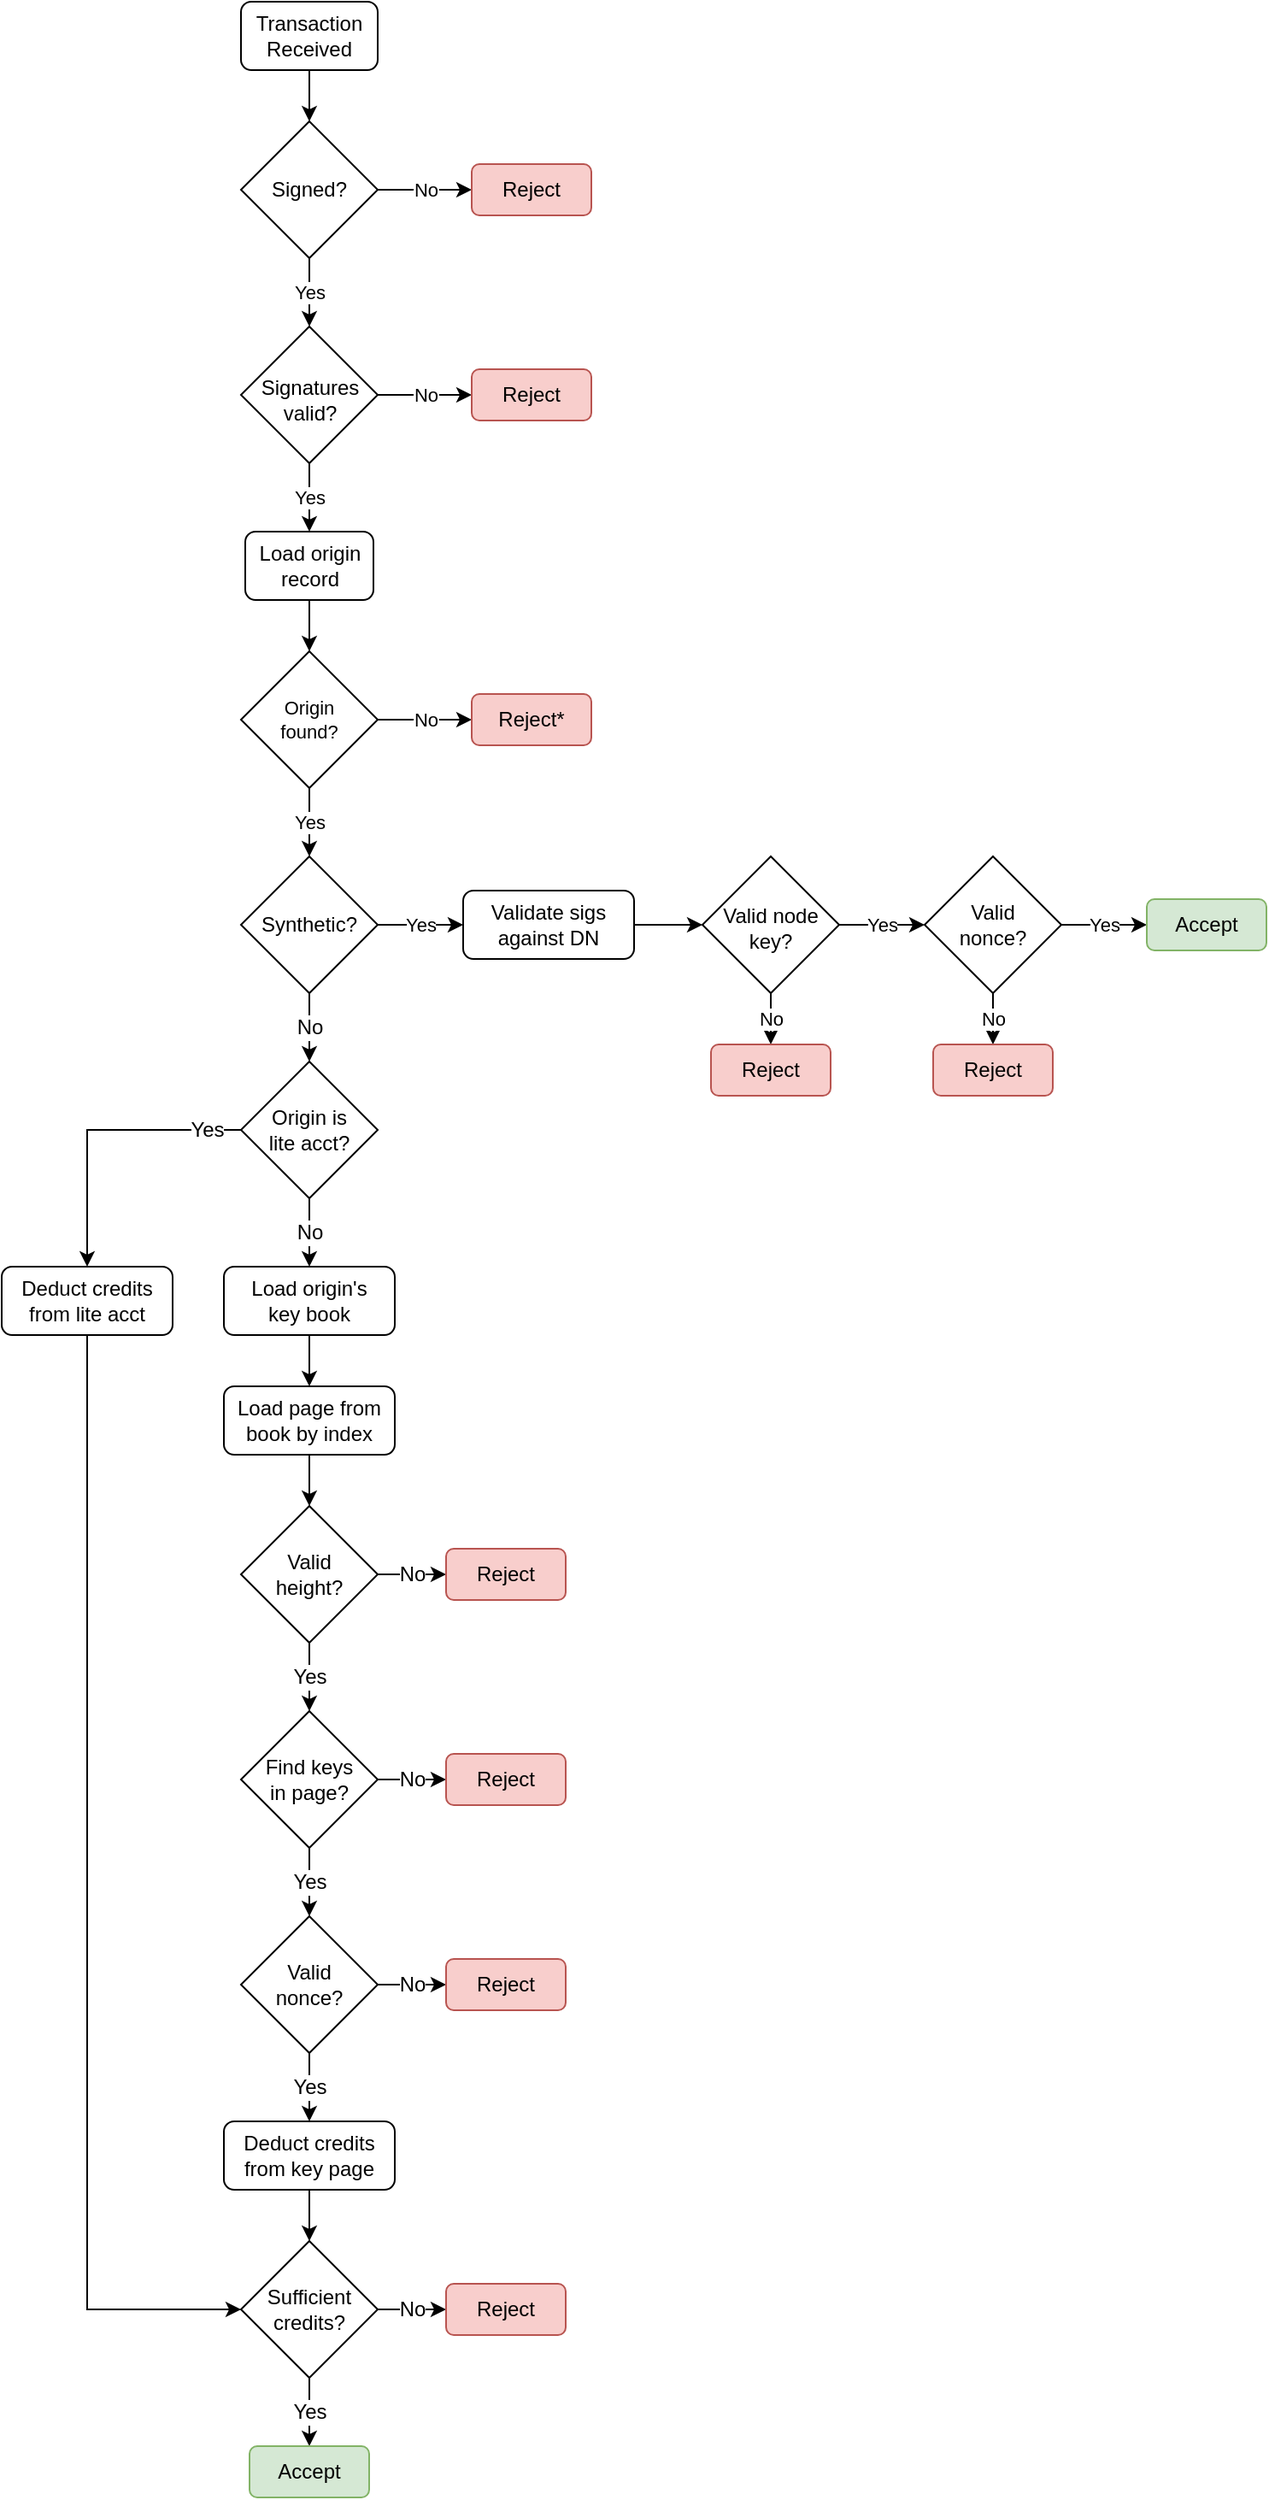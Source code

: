<mxfile version="16.1.2" type="device"><diagram id="C5RBs43oDa-KdzZeNtuy" name="Page-1"><mxGraphModel dx="2023" dy="517" grid="1" gridSize="10" guides="1" tooltips="1" connect="1" arrows="1" fold="1" page="1" pageScale="1" pageWidth="900" pageHeight="1600" math="0" shadow="0"><root><mxCell id="WIyWlLk6GJQsqaUBKTNV-0"/><mxCell id="WIyWlLk6GJQsqaUBKTNV-1" parent="WIyWlLk6GJQsqaUBKTNV-0"/><mxCell id="EQrLMzhPqxLbR_8pf83e-2" style="edgeStyle=orthogonalEdgeStyle;rounded=0;orthogonalLoop=1;jettySize=auto;html=1;exitX=0.5;exitY=1;exitDx=0;exitDy=0;entryX=0.5;entryY=0;entryDx=0;entryDy=0;" edge="1" parent="WIyWlLk6GJQsqaUBKTNV-1" source="EQrLMzhPqxLbR_8pf83e-0" target="EQrLMzhPqxLbR_8pf83e-1"><mxGeometry relative="1" as="geometry"/></mxCell><mxCell id="EQrLMzhPqxLbR_8pf83e-0" value="Transaction&lt;br&gt;Received" style="rounded=1;whiteSpace=wrap;html=1;" vertex="1" parent="WIyWlLk6GJQsqaUBKTNV-1"><mxGeometry x="170" y="60" width="80" height="40" as="geometry"/></mxCell><mxCell id="EQrLMzhPqxLbR_8pf83e-4" value="No" style="edgeStyle=orthogonalEdgeStyle;rounded=0;orthogonalLoop=1;jettySize=auto;html=1;exitX=1;exitY=0.5;exitDx=0;exitDy=0;entryX=0;entryY=0.5;entryDx=0;entryDy=0;" edge="1" parent="WIyWlLk6GJQsqaUBKTNV-1" source="EQrLMzhPqxLbR_8pf83e-1" target="EQrLMzhPqxLbR_8pf83e-3"><mxGeometry relative="1" as="geometry"/></mxCell><mxCell id="EQrLMzhPqxLbR_8pf83e-7" value="Yes" style="edgeStyle=orthogonalEdgeStyle;rounded=0;orthogonalLoop=1;jettySize=auto;html=1;exitX=0.5;exitY=1;exitDx=0;exitDy=0;" edge="1" parent="WIyWlLk6GJQsqaUBKTNV-1" source="EQrLMzhPqxLbR_8pf83e-1" target="EQrLMzhPqxLbR_8pf83e-6"><mxGeometry relative="1" as="geometry"/></mxCell><mxCell id="EQrLMzhPqxLbR_8pf83e-1" value="Signed?" style="rhombus;whiteSpace=wrap;html=1;" vertex="1" parent="WIyWlLk6GJQsqaUBKTNV-1"><mxGeometry x="170" y="130" width="80" height="80" as="geometry"/></mxCell><mxCell id="EQrLMzhPqxLbR_8pf83e-3" value="Reject" style="rounded=1;whiteSpace=wrap;html=1;fillColor=#f8cecc;strokeColor=#b85450;" vertex="1" parent="WIyWlLk6GJQsqaUBKTNV-1"><mxGeometry x="305" y="155" width="70" height="30" as="geometry"/></mxCell><mxCell id="EQrLMzhPqxLbR_8pf83e-9" value="No" style="edgeStyle=orthogonalEdgeStyle;rounded=0;orthogonalLoop=1;jettySize=auto;html=1;exitX=1;exitY=0.5;exitDx=0;exitDy=0;" edge="1" parent="WIyWlLk6GJQsqaUBKTNV-1" source="EQrLMzhPqxLbR_8pf83e-6" target="EQrLMzhPqxLbR_8pf83e-8"><mxGeometry relative="1" as="geometry"/></mxCell><mxCell id="EQrLMzhPqxLbR_8pf83e-39" value="Yes" style="edgeStyle=orthogonalEdgeStyle;rounded=0;orthogonalLoop=1;jettySize=auto;html=1;exitX=0.5;exitY=1;exitDx=0;exitDy=0;entryX=0.5;entryY=0;entryDx=0;entryDy=0;fontSize=11;" edge="1" parent="WIyWlLk6GJQsqaUBKTNV-1" source="EQrLMzhPqxLbR_8pf83e-6" target="EQrLMzhPqxLbR_8pf83e-34"><mxGeometry relative="1" as="geometry"/></mxCell><mxCell id="EQrLMzhPqxLbR_8pf83e-6" value="Signatures&lt;br&gt;valid?" style="rhombus;whiteSpace=wrap;html=1;spacingLeft=1;spacingTop=5;" vertex="1" parent="WIyWlLk6GJQsqaUBKTNV-1"><mxGeometry x="170" y="250" width="80" height="80" as="geometry"/></mxCell><mxCell id="EQrLMzhPqxLbR_8pf83e-8" value="Reject" style="rounded=1;whiteSpace=wrap;html=1;fillColor=#f8cecc;strokeColor=#b85450;" vertex="1" parent="WIyWlLk6GJQsqaUBKTNV-1"><mxGeometry x="305" y="275" width="70" height="30" as="geometry"/></mxCell><mxCell id="EQrLMzhPqxLbR_8pf83e-17" value="Yes" style="edgeStyle=orthogonalEdgeStyle;rounded=0;orthogonalLoop=1;jettySize=auto;html=1;" edge="1" parent="WIyWlLk6GJQsqaUBKTNV-1" source="EQrLMzhPqxLbR_8pf83e-10" target="EQrLMzhPqxLbR_8pf83e-16"><mxGeometry relative="1" as="geometry"/></mxCell><mxCell id="EQrLMzhPqxLbR_8pf83e-44" value="No" style="edgeStyle=orthogonalEdgeStyle;rounded=0;orthogonalLoop=1;jettySize=auto;html=1;fontSize=12;" edge="1" parent="WIyWlLk6GJQsqaUBKTNV-1" source="EQrLMzhPqxLbR_8pf83e-10" target="EQrLMzhPqxLbR_8pf83e-43"><mxGeometry relative="1" as="geometry"/></mxCell><mxCell id="EQrLMzhPqxLbR_8pf83e-10" value="Synthetic?" style="rhombus;whiteSpace=wrap;html=1;spacingLeft=0;spacingTop=0;" vertex="1" parent="WIyWlLk6GJQsqaUBKTNV-1"><mxGeometry x="170" y="560" width="80" height="80" as="geometry"/></mxCell><mxCell id="EQrLMzhPqxLbR_8pf83e-21" value="" style="edgeStyle=orthogonalEdgeStyle;rounded=0;orthogonalLoop=1;jettySize=auto;html=1;" edge="1" parent="WIyWlLk6GJQsqaUBKTNV-1" source="EQrLMzhPqxLbR_8pf83e-16" target="EQrLMzhPqxLbR_8pf83e-20"><mxGeometry relative="1" as="geometry"/></mxCell><mxCell id="EQrLMzhPqxLbR_8pf83e-16" value="Validate sigs&lt;br&gt;against DN" style="rounded=1;whiteSpace=wrap;html=1;spacingLeft=0;spacingTop=0;" vertex="1" parent="WIyWlLk6GJQsqaUBKTNV-1"><mxGeometry x="300" y="580" width="100" height="40" as="geometry"/></mxCell><mxCell id="EQrLMzhPqxLbR_8pf83e-25" value="No" style="edgeStyle=orthogonalEdgeStyle;rounded=0;orthogonalLoop=1;jettySize=auto;html=1;fontSize=11;" edge="1" parent="WIyWlLk6GJQsqaUBKTNV-1" source="EQrLMzhPqxLbR_8pf83e-20" target="EQrLMzhPqxLbR_8pf83e-24"><mxGeometry relative="1" as="geometry"/></mxCell><mxCell id="EQrLMzhPqxLbR_8pf83e-27" value="Yes" style="edgeStyle=orthogonalEdgeStyle;rounded=0;orthogonalLoop=1;jettySize=auto;html=1;fontSize=11;" edge="1" parent="WIyWlLk6GJQsqaUBKTNV-1" source="EQrLMzhPqxLbR_8pf83e-20" target="EQrLMzhPqxLbR_8pf83e-26"><mxGeometry relative="1" as="geometry"/></mxCell><mxCell id="EQrLMzhPqxLbR_8pf83e-20" value="Valid node&lt;br style=&quot;font-size: 12px;&quot;&gt;key?" style="rhombus;whiteSpace=wrap;html=1;fontSize=12;spacingTop=4;" vertex="1" parent="WIyWlLk6GJQsqaUBKTNV-1"><mxGeometry x="440" y="560" width="80" height="80" as="geometry"/></mxCell><mxCell id="EQrLMzhPqxLbR_8pf83e-24" value="Reject" style="rounded=1;whiteSpace=wrap;html=1;fillColor=#f8cecc;strokeColor=#b85450;" vertex="1" parent="WIyWlLk6GJQsqaUBKTNV-1"><mxGeometry x="445" y="670" width="70" height="30" as="geometry"/></mxCell><mxCell id="EQrLMzhPqxLbR_8pf83e-29" value="No" style="edgeStyle=orthogonalEdgeStyle;rounded=0;orthogonalLoop=1;jettySize=auto;html=1;fontSize=11;" edge="1" parent="WIyWlLk6GJQsqaUBKTNV-1" source="EQrLMzhPqxLbR_8pf83e-26" target="EQrLMzhPqxLbR_8pf83e-28"><mxGeometry relative="1" as="geometry"/></mxCell><mxCell id="EQrLMzhPqxLbR_8pf83e-33" value="Yes" style="edgeStyle=orthogonalEdgeStyle;rounded=0;orthogonalLoop=1;jettySize=auto;html=1;fontSize=11;" edge="1" parent="WIyWlLk6GJQsqaUBKTNV-1" source="EQrLMzhPqxLbR_8pf83e-26" target="EQrLMzhPqxLbR_8pf83e-32"><mxGeometry relative="1" as="geometry"/></mxCell><mxCell id="EQrLMzhPqxLbR_8pf83e-26" value="Valid&lt;br style=&quot;font-size: 12px;&quot;&gt;nonce?" style="rhombus;whiteSpace=wrap;html=1;fontSize=12;" vertex="1" parent="WIyWlLk6GJQsqaUBKTNV-1"><mxGeometry x="570" y="560" width="80" height="80" as="geometry"/></mxCell><mxCell id="EQrLMzhPqxLbR_8pf83e-28" value="Reject" style="rounded=1;whiteSpace=wrap;html=1;fillColor=#f8cecc;strokeColor=#b85450;" vertex="1" parent="WIyWlLk6GJQsqaUBKTNV-1"><mxGeometry x="575" y="670" width="70" height="30" as="geometry"/></mxCell><mxCell id="EQrLMzhPqxLbR_8pf83e-32" value="Accept" style="rounded=1;whiteSpace=wrap;html=1;fillColor=#d5e8d4;strokeColor=#82b366;" vertex="1" parent="WIyWlLk6GJQsqaUBKTNV-1"><mxGeometry x="700" y="585" width="70" height="30" as="geometry"/></mxCell><mxCell id="EQrLMzhPqxLbR_8pf83e-37" value="" style="edgeStyle=orthogonalEdgeStyle;rounded=0;orthogonalLoop=1;jettySize=auto;html=1;fontSize=11;" edge="1" parent="WIyWlLk6GJQsqaUBKTNV-1" source="EQrLMzhPqxLbR_8pf83e-34" target="EQrLMzhPqxLbR_8pf83e-36"><mxGeometry relative="1" as="geometry"/></mxCell><mxCell id="EQrLMzhPqxLbR_8pf83e-34" value="Load origin&lt;br&gt;record" style="rounded=1;whiteSpace=wrap;html=1;" vertex="1" parent="WIyWlLk6GJQsqaUBKTNV-1"><mxGeometry x="172.5" y="370" width="75" height="40" as="geometry"/></mxCell><mxCell id="EQrLMzhPqxLbR_8pf83e-41" value="No" style="edgeStyle=orthogonalEdgeStyle;rounded=0;orthogonalLoop=1;jettySize=auto;html=1;fontSize=11;" edge="1" parent="WIyWlLk6GJQsqaUBKTNV-1" source="EQrLMzhPqxLbR_8pf83e-36" target="EQrLMzhPqxLbR_8pf83e-40"><mxGeometry relative="1" as="geometry"/></mxCell><mxCell id="EQrLMzhPqxLbR_8pf83e-42" value="Yes" style="edgeStyle=orthogonalEdgeStyle;rounded=0;orthogonalLoop=1;jettySize=auto;html=1;fontSize=11;" edge="1" parent="WIyWlLk6GJQsqaUBKTNV-1" source="EQrLMzhPqxLbR_8pf83e-36" target="EQrLMzhPqxLbR_8pf83e-10"><mxGeometry relative="1" as="geometry"/></mxCell><mxCell id="EQrLMzhPqxLbR_8pf83e-36" value="Origin&lt;br&gt;found?" style="rhombus;whiteSpace=wrap;html=1;fontSize=11;" vertex="1" parent="WIyWlLk6GJQsqaUBKTNV-1"><mxGeometry x="170" y="440" width="80" height="80" as="geometry"/></mxCell><mxCell id="EQrLMzhPqxLbR_8pf83e-40" value="Reject*" style="rounded=1;whiteSpace=wrap;html=1;fillColor=#f8cecc;strokeColor=#b85450;" vertex="1" parent="WIyWlLk6GJQsqaUBKTNV-1"><mxGeometry x="305" y="465" width="70" height="30" as="geometry"/></mxCell><mxCell id="EQrLMzhPqxLbR_8pf83e-47" value="No" style="edgeStyle=orthogonalEdgeStyle;rounded=0;orthogonalLoop=1;jettySize=auto;html=1;exitX=0.5;exitY=1;exitDx=0;exitDy=0;entryX=0.5;entryY=0;entryDx=0;entryDy=0;fontSize=12;" edge="1" parent="WIyWlLk6GJQsqaUBKTNV-1" source="EQrLMzhPqxLbR_8pf83e-43" target="EQrLMzhPqxLbR_8pf83e-46"><mxGeometry relative="1" as="geometry"/></mxCell><mxCell id="EQrLMzhPqxLbR_8pf83e-64" value="Yes" style="edgeStyle=orthogonalEdgeStyle;rounded=0;orthogonalLoop=1;jettySize=auto;html=1;exitX=0;exitY=0.5;exitDx=0;exitDy=0;entryX=0.5;entryY=0;entryDx=0;entryDy=0;fontSize=12;" edge="1" parent="WIyWlLk6GJQsqaUBKTNV-1" source="EQrLMzhPqxLbR_8pf83e-43" target="EQrLMzhPqxLbR_8pf83e-63"><mxGeometry x="-0.765" relative="1" as="geometry"><mxPoint as="offset"/></mxGeometry></mxCell><mxCell id="EQrLMzhPqxLbR_8pf83e-43" value="Origin is&lt;br&gt;lite acct?" style="rhombus;whiteSpace=wrap;html=1;spacingLeft=0;spacingTop=0;" vertex="1" parent="WIyWlLk6GJQsqaUBKTNV-1"><mxGeometry x="170" y="680" width="80" height="80" as="geometry"/></mxCell><mxCell id="EQrLMzhPqxLbR_8pf83e-51" style="edgeStyle=orthogonalEdgeStyle;rounded=0;orthogonalLoop=1;jettySize=auto;html=1;exitX=0.5;exitY=1;exitDx=0;exitDy=0;fontSize=12;" edge="1" parent="WIyWlLk6GJQsqaUBKTNV-1" source="EQrLMzhPqxLbR_8pf83e-46" target="EQrLMzhPqxLbR_8pf83e-50"><mxGeometry relative="1" as="geometry"/></mxCell><mxCell id="EQrLMzhPqxLbR_8pf83e-46" value="Load origin's&lt;br&gt;key book" style="rounded=1;whiteSpace=wrap;html=1;spacingLeft=0;spacingTop=0;" vertex="1" parent="WIyWlLk6GJQsqaUBKTNV-1"><mxGeometry x="160" y="800" width="100" height="40" as="geometry"/></mxCell><mxCell id="EQrLMzhPqxLbR_8pf83e-73" value="" style="edgeStyle=orthogonalEdgeStyle;rounded=0;orthogonalLoop=1;jettySize=auto;html=1;fontSize=12;" edge="1" parent="WIyWlLk6GJQsqaUBKTNV-1" source="EQrLMzhPqxLbR_8pf83e-50" target="EQrLMzhPqxLbR_8pf83e-71"><mxGeometry relative="1" as="geometry"/></mxCell><mxCell id="EQrLMzhPqxLbR_8pf83e-50" value="Load page from book by index" style="rounded=1;whiteSpace=wrap;html=1;spacingLeft=0;spacingTop=0;" vertex="1" parent="WIyWlLk6GJQsqaUBKTNV-1"><mxGeometry x="160" y="870" width="100" height="40" as="geometry"/></mxCell><mxCell id="EQrLMzhPqxLbR_8pf83e-55" value="No" style="edgeStyle=orthogonalEdgeStyle;rounded=0;orthogonalLoop=1;jettySize=auto;html=1;fontSize=12;" edge="1" parent="WIyWlLk6GJQsqaUBKTNV-1" source="EQrLMzhPqxLbR_8pf83e-52" target="EQrLMzhPqxLbR_8pf83e-54"><mxGeometry relative="1" as="geometry"/></mxCell><mxCell id="EQrLMzhPqxLbR_8pf83e-57" value="Yes" style="edgeStyle=orthogonalEdgeStyle;rounded=0;orthogonalLoop=1;jettySize=auto;html=1;fontSize=12;" edge="1" parent="WIyWlLk6GJQsqaUBKTNV-1" source="EQrLMzhPqxLbR_8pf83e-52" target="EQrLMzhPqxLbR_8pf83e-56"><mxGeometry relative="1" as="geometry"/></mxCell><mxCell id="EQrLMzhPqxLbR_8pf83e-52" value="Find keys&lt;br&gt;in page?" style="rhombus;whiteSpace=wrap;html=1;fontSize=12;" vertex="1" parent="WIyWlLk6GJQsqaUBKTNV-1"><mxGeometry x="170" y="1060" width="80" height="80" as="geometry"/></mxCell><mxCell id="EQrLMzhPqxLbR_8pf83e-54" value="Reject" style="rounded=1;whiteSpace=wrap;html=1;fillColor=#f8cecc;strokeColor=#b85450;" vertex="1" parent="WIyWlLk6GJQsqaUBKTNV-1"><mxGeometry x="290" y="1085" width="70" height="30" as="geometry"/></mxCell><mxCell id="EQrLMzhPqxLbR_8pf83e-59" value="No" style="edgeStyle=orthogonalEdgeStyle;rounded=0;orthogonalLoop=1;jettySize=auto;html=1;fontSize=12;" edge="1" parent="WIyWlLk6GJQsqaUBKTNV-1" source="EQrLMzhPqxLbR_8pf83e-56" target="EQrLMzhPqxLbR_8pf83e-58"><mxGeometry relative="1" as="geometry"/></mxCell><mxCell id="EQrLMzhPqxLbR_8pf83e-62" value="Yes" style="edgeStyle=orthogonalEdgeStyle;rounded=0;orthogonalLoop=1;jettySize=auto;html=1;fontSize=12;" edge="1" parent="WIyWlLk6GJQsqaUBKTNV-1" source="EQrLMzhPqxLbR_8pf83e-56" target="EQrLMzhPqxLbR_8pf83e-61"><mxGeometry relative="1" as="geometry"/></mxCell><mxCell id="EQrLMzhPqxLbR_8pf83e-56" value="Valid&lt;br&gt;nonce?" style="rhombus;whiteSpace=wrap;html=1;" vertex="1" parent="WIyWlLk6GJQsqaUBKTNV-1"><mxGeometry x="170" y="1180" width="80" height="80" as="geometry"/></mxCell><mxCell id="EQrLMzhPqxLbR_8pf83e-58" value="Reject" style="rounded=1;whiteSpace=wrap;html=1;fillColor=#f8cecc;strokeColor=#b85450;" vertex="1" parent="WIyWlLk6GJQsqaUBKTNV-1"><mxGeometry x="290" y="1205" width="70" height="30" as="geometry"/></mxCell><mxCell id="EQrLMzhPqxLbR_8pf83e-66" value="" style="edgeStyle=orthogonalEdgeStyle;rounded=0;orthogonalLoop=1;jettySize=auto;html=1;fontSize=12;" edge="1" parent="WIyWlLk6GJQsqaUBKTNV-1" source="EQrLMzhPqxLbR_8pf83e-61" target="EQrLMzhPqxLbR_8pf83e-65"><mxGeometry relative="1" as="geometry"/></mxCell><mxCell id="EQrLMzhPqxLbR_8pf83e-61" value="Deduct credits from key page" style="rounded=1;whiteSpace=wrap;html=1;spacingLeft=0;spacingTop=0;" vertex="1" parent="WIyWlLk6GJQsqaUBKTNV-1"><mxGeometry x="160" y="1300" width="100" height="40" as="geometry"/></mxCell><mxCell id="EQrLMzhPqxLbR_8pf83e-67" style="edgeStyle=orthogonalEdgeStyle;rounded=0;orthogonalLoop=1;jettySize=auto;html=1;exitX=0.5;exitY=1;exitDx=0;exitDy=0;entryX=0;entryY=0.5;entryDx=0;entryDy=0;fontSize=12;" edge="1" parent="WIyWlLk6GJQsqaUBKTNV-1" source="EQrLMzhPqxLbR_8pf83e-63" target="EQrLMzhPqxLbR_8pf83e-65"><mxGeometry relative="1" as="geometry"/></mxCell><mxCell id="EQrLMzhPqxLbR_8pf83e-63" value="Deduct credits from lite acct" style="rounded=1;whiteSpace=wrap;html=1;spacingLeft=0;spacingTop=0;" vertex="1" parent="WIyWlLk6GJQsqaUBKTNV-1"><mxGeometry x="30" y="800" width="100" height="40" as="geometry"/></mxCell><mxCell id="EQrLMzhPqxLbR_8pf83e-69" value="No" style="edgeStyle=orthogonalEdgeStyle;rounded=0;orthogonalLoop=1;jettySize=auto;html=1;fontSize=12;" edge="1" parent="WIyWlLk6GJQsqaUBKTNV-1" source="EQrLMzhPqxLbR_8pf83e-65" target="EQrLMzhPqxLbR_8pf83e-68"><mxGeometry relative="1" as="geometry"/></mxCell><mxCell id="EQrLMzhPqxLbR_8pf83e-76" value="Yes" style="edgeStyle=orthogonalEdgeStyle;rounded=0;orthogonalLoop=1;jettySize=auto;html=1;fontSize=12;" edge="1" parent="WIyWlLk6GJQsqaUBKTNV-1" source="EQrLMzhPqxLbR_8pf83e-65" target="EQrLMzhPqxLbR_8pf83e-75"><mxGeometry relative="1" as="geometry"/></mxCell><mxCell id="EQrLMzhPqxLbR_8pf83e-65" value="Sufficient credits?" style="rhombus;whiteSpace=wrap;html=1;fontSize=12;" vertex="1" parent="WIyWlLk6GJQsqaUBKTNV-1"><mxGeometry x="170" y="1370" width="80" height="80" as="geometry"/></mxCell><mxCell id="EQrLMzhPqxLbR_8pf83e-68" value="Reject" style="rounded=1;whiteSpace=wrap;html=1;fillColor=#f8cecc;strokeColor=#b85450;" vertex="1" parent="WIyWlLk6GJQsqaUBKTNV-1"><mxGeometry x="290" y="1395" width="70" height="30" as="geometry"/></mxCell><mxCell id="EQrLMzhPqxLbR_8pf83e-70" value="No" style="edgeStyle=orthogonalEdgeStyle;rounded=0;orthogonalLoop=1;jettySize=auto;html=1;fontSize=12;" edge="1" parent="WIyWlLk6GJQsqaUBKTNV-1" source="EQrLMzhPqxLbR_8pf83e-71" target="EQrLMzhPqxLbR_8pf83e-72"><mxGeometry relative="1" as="geometry"/></mxCell><mxCell id="EQrLMzhPqxLbR_8pf83e-74" value="Yes" style="edgeStyle=orthogonalEdgeStyle;rounded=0;orthogonalLoop=1;jettySize=auto;html=1;exitX=0.5;exitY=1;exitDx=0;exitDy=0;entryX=0.5;entryY=0;entryDx=0;entryDy=0;fontSize=12;" edge="1" parent="WIyWlLk6GJQsqaUBKTNV-1" source="EQrLMzhPqxLbR_8pf83e-71" target="EQrLMzhPqxLbR_8pf83e-52"><mxGeometry relative="1" as="geometry"/></mxCell><mxCell id="EQrLMzhPqxLbR_8pf83e-71" value="Valid&lt;br&gt;height?" style="rhombus;whiteSpace=wrap;html=1;fontSize=12;" vertex="1" parent="WIyWlLk6GJQsqaUBKTNV-1"><mxGeometry x="170" y="940" width="80" height="80" as="geometry"/></mxCell><mxCell id="EQrLMzhPqxLbR_8pf83e-72" value="Reject" style="rounded=1;whiteSpace=wrap;html=1;fillColor=#f8cecc;strokeColor=#b85450;" vertex="1" parent="WIyWlLk6GJQsqaUBKTNV-1"><mxGeometry x="290" y="965" width="70" height="30" as="geometry"/></mxCell><mxCell id="EQrLMzhPqxLbR_8pf83e-75" value="Accept" style="rounded=1;whiteSpace=wrap;html=1;fillColor=#d5e8d4;strokeColor=#82b366;" vertex="1" parent="WIyWlLk6GJQsqaUBKTNV-1"><mxGeometry x="175" y="1490" width="70" height="30" as="geometry"/></mxCell></root></mxGraphModel></diagram></mxfile>